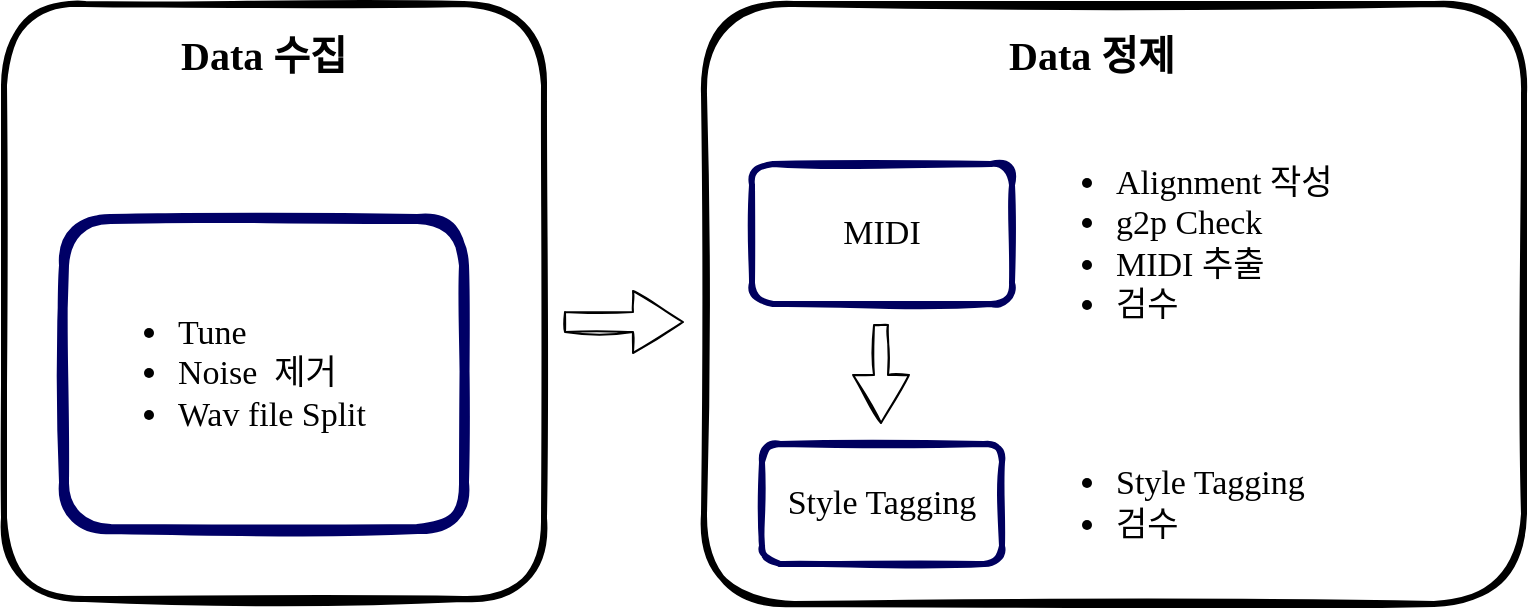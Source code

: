 <mxfile version="17.4.6" type="github">
  <diagram id="bYdH0A7eYf3jt_EvrW45" name="Page-1">
    <mxGraphModel dx="1898" dy="712" grid="1" gridSize="10" guides="1" tooltips="1" connect="1" arrows="1" fold="1" page="1" pageScale="1" pageWidth="827" pageHeight="1169" math="0" shadow="0">
      <root>
        <mxCell id="0" />
        <mxCell id="1" parent="0" />
        <mxCell id="DYIPkd5MB8kChP2E2KvI-21" value="" style="rounded=1;whiteSpace=wrap;html=1;shadow=0;glass=0;sketch=1;fontFamily=Comic Sans MS;fontSize=17;strokeWidth=3;" vertex="1" parent="1">
          <mxGeometry x="350" y="100" width="410" height="300" as="geometry" />
        </mxCell>
        <mxCell id="DYIPkd5MB8kChP2E2KvI-20" value="" style="rounded=1;whiteSpace=wrap;html=1;shadow=0;glass=0;sketch=1;fontFamily=Comic Sans MS;fontSize=17;strokeWidth=3;" vertex="1" parent="1">
          <mxGeometry y="100" width="270" height="297.5" as="geometry" />
        </mxCell>
        <mxCell id="xnQV9a3Z6vqpm0pV5S3U-1" value="" style="rounded=1;whiteSpace=wrap;html=1;strokeColor=#000066;strokeWidth=5;gradientColor=none;shadow=0;glass=0;sketch=1;perimeterSpacing=0;" parent="1" vertex="1">
          <mxGeometry x="30" y="207.5" width="200" height="155" as="geometry" />
        </mxCell>
        <mxCell id="DYIPkd5MB8kChP2E2KvI-2" value="Data 수집" style="text;html=1;strokeColor=none;fillColor=none;align=center;verticalAlign=middle;whiteSpace=wrap;rounded=0;fontStyle=1;fontSize=20;fontFamily=Comic Sans MS;" vertex="1" parent="1">
          <mxGeometry x="80" y="110" width="100" height="30" as="geometry" />
        </mxCell>
        <mxCell id="DYIPkd5MB8kChP2E2KvI-3" value="&lt;ul style=&quot;font-size: 17px;&quot;&gt;&lt;li style=&quot;font-size: 17px;&quot;&gt;Tune&lt;/li&gt;&lt;li style=&quot;font-size: 17px;&quot;&gt;Noise&amp;nbsp; 제거&lt;/li&gt;&lt;li style=&quot;font-size: 17px;&quot;&gt;Wav file Split&lt;/li&gt;&lt;/ul&gt;" style="text;html=1;strokeColor=none;fillColor=none;align=left;verticalAlign=middle;whiteSpace=wrap;rounded=0;shadow=0;glass=0;sketch=1;fontFamily=Comic Sans MS;fontSize=17;" vertex="1" parent="1">
          <mxGeometry x="45" y="220" width="170" height="130" as="geometry" />
        </mxCell>
        <mxCell id="DYIPkd5MB8kChP2E2KvI-5" value="Data 정제" style="text;html=1;strokeColor=none;fillColor=none;align=center;verticalAlign=middle;whiteSpace=wrap;rounded=0;fontStyle=1;fontSize=20;fontFamily=Comic Sans MS;" vertex="1" parent="1">
          <mxGeometry x="494" y="110" width="100" height="30" as="geometry" />
        </mxCell>
        <mxCell id="DYIPkd5MB8kChP2E2KvI-7" value="MIDI" style="rounded=1;whiteSpace=wrap;html=1;shadow=0;glass=0;sketch=1;fontFamily=Comic Sans MS;fontSize=17;strokeColor=#00005E;strokeWidth=3;fillColor=#FFFFFF;gradientColor=none;" vertex="1" parent="1">
          <mxGeometry x="374" y="180" width="130" height="70" as="geometry" />
        </mxCell>
        <mxCell id="DYIPkd5MB8kChP2E2KvI-9" value="Style Tagging" style="rounded=1;whiteSpace=wrap;html=1;shadow=0;glass=0;sketch=1;fontFamily=Comic Sans MS;fontSize=17;strokeColor=#00005E;strokeWidth=3;fillColor=#FFFFFF;gradientColor=none;" vertex="1" parent="1">
          <mxGeometry x="379" y="320" width="120" height="60" as="geometry" />
        </mxCell>
        <mxCell id="DYIPkd5MB8kChP2E2KvI-13" value="&lt;ul style=&quot;font-size: 17px&quot;&gt;&lt;li style=&quot;font-size: 17px&quot;&gt;Alignment 작성&lt;/li&gt;&lt;li style=&quot;font-size: 17px&quot;&gt;g2p Check&lt;/li&gt;&lt;li style=&quot;font-size: 17px&quot;&gt;MIDI 추출&lt;/li&gt;&lt;li style=&quot;font-size: 17px&quot;&gt;검수&lt;/li&gt;&lt;/ul&gt;" style="text;html=1;strokeColor=none;fillColor=none;align=left;verticalAlign=middle;whiteSpace=wrap;rounded=0;shadow=0;glass=0;sketch=1;fontFamily=Comic Sans MS;fontSize=17;" vertex="1" parent="1">
          <mxGeometry x="514" y="180" width="230" height="80" as="geometry" />
        </mxCell>
        <mxCell id="DYIPkd5MB8kChP2E2KvI-14" value="&lt;ul style=&quot;font-size: 17px&quot;&gt;&lt;li style=&quot;font-size: 17px&quot;&gt;Style Tagging&lt;/li&gt;&lt;li style=&quot;font-size: 17px&quot;&gt;검수&lt;/li&gt;&lt;/ul&gt;" style="text;html=1;strokeColor=none;fillColor=none;align=left;verticalAlign=middle;whiteSpace=wrap;rounded=0;shadow=0;glass=0;sketch=1;fontFamily=Comic Sans MS;fontSize=17;" vertex="1" parent="1">
          <mxGeometry x="514" y="325" width="190" height="50" as="geometry" />
        </mxCell>
        <mxCell id="DYIPkd5MB8kChP2E2KvI-18" value="" style="shape=flexArrow;endArrow=classic;html=1;rounded=1;sketch=1;fontFamily=Comic Sans MS;fontSize=17;startSize=2;endSize=8;" edge="1" parent="1">
          <mxGeometry width="50" height="50" relative="1" as="geometry">
            <mxPoint x="280" y="259" as="sourcePoint" />
            <mxPoint x="340" y="259" as="targetPoint" />
          </mxGeometry>
        </mxCell>
        <mxCell id="DYIPkd5MB8kChP2E2KvI-24" value="" style="shape=flexArrow;endArrow=classic;html=1;rounded=1;sketch=1;fontFamily=Comic Sans MS;fontSize=17;startSize=2;endSize=7.67;width=7;" edge="1" parent="1">
          <mxGeometry width="50" height="50" relative="1" as="geometry">
            <mxPoint x="438.5" y="260" as="sourcePoint" />
            <mxPoint x="438.5" y="310" as="targetPoint" />
          </mxGeometry>
        </mxCell>
      </root>
    </mxGraphModel>
  </diagram>
</mxfile>
